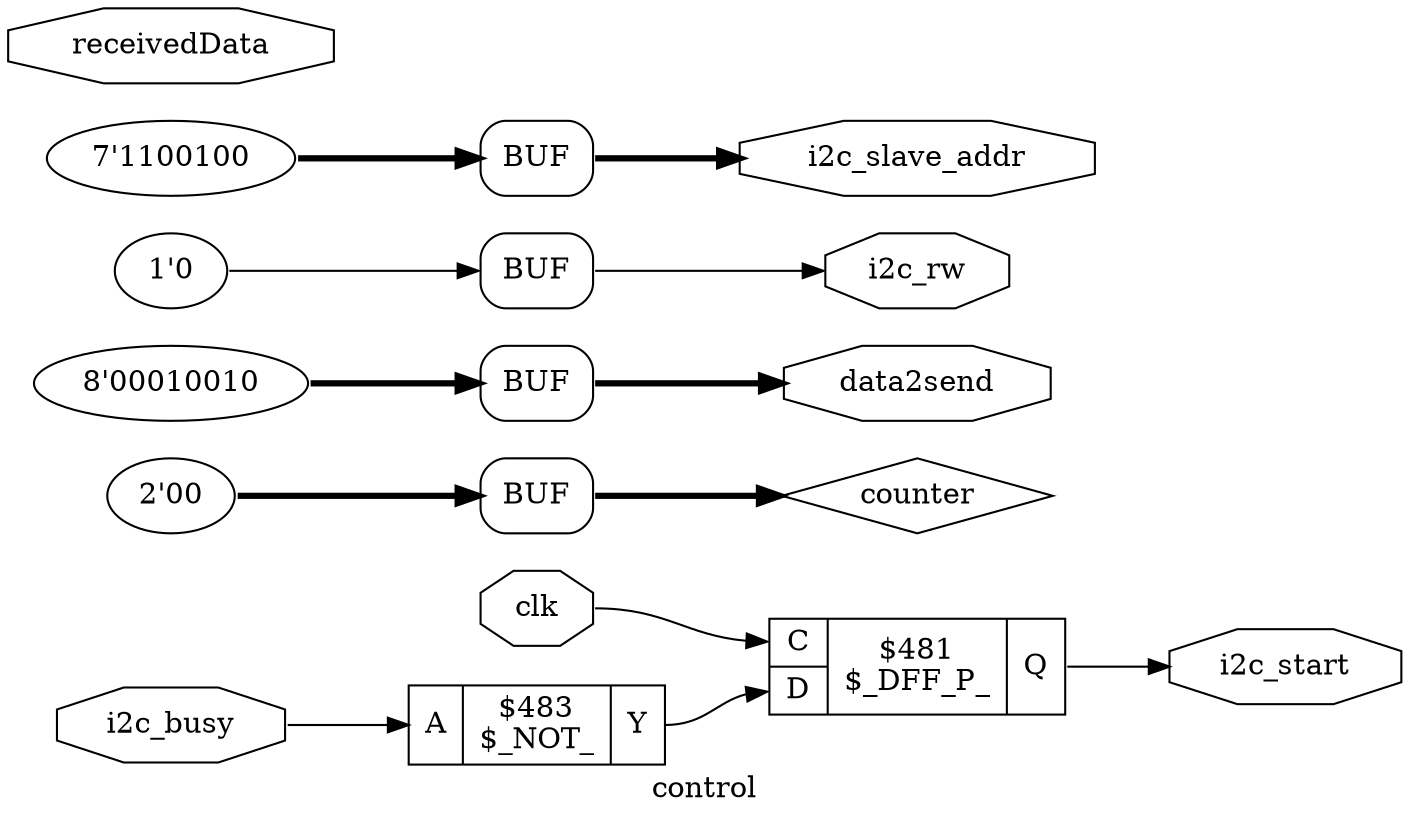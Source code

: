 digraph "control" {
label="control";
rankdir="LR";
remincross=true;
n2 [ shape=octagon, label="clk", color="black", fontcolor="black" ];
n3 [ shape=diamond, label="counter", color="black", fontcolor="black" ];
n4 [ shape=octagon, label="data2send", color="black", fontcolor="black" ];
n5 [ shape=octagon, label="i2c_busy", color="black", fontcolor="black" ];
n6 [ shape=octagon, label="i2c_rw", color="black", fontcolor="black" ];
n7 [ shape=octagon, label="i2c_slave_addr", color="black", fontcolor="black" ];
n8 [ shape=octagon, label="i2c_start", color="black", fontcolor="black" ];
n9 [ shape=octagon, label="receivedData", color="black", fontcolor="black" ];
c12 [ shape=record, label="{{<p10> A}|$483\n$_NOT_|{<p11> Y}}",  ];
c16 [ shape=record, label="{{<p13> C|<p14> D}|$481\n$_DFF_P_|{<p15> Q}}",  ];
v0 [ label="2'00" ];
x1 [shape=box, style=rounded, label="BUF", ];
v2 [ label="8'00010010" ];
x3 [shape=box, style=rounded, label="BUF", ];
v4 [ label="1'0" ];
x5 [shape=box, style=rounded, label="BUF", ];
v6 [ label="7'1100100" ];
x7 [shape=box, style=rounded, label="BUF", ];
c12:p11:e -> c16:p14:w [color="black", fontcolor="black", label=""];
n2:e -> c16:p13:w [color="black", fontcolor="black", label=""];
x1:e -> n3:w [color="black", fontcolor="black", style="setlinewidth(3)", label=""];
x3:e -> n4:w [color="black", fontcolor="black", style="setlinewidth(3)", label=""];
n5:e -> c12:p10:w [color="black", fontcolor="black", label=""];
x5:e -> n6:w [color="black", fontcolor="black", label=""];
x7:e -> n7:w [color="black", fontcolor="black", style="setlinewidth(3)", label=""];
c16:p15:e -> n8:w [color="black", fontcolor="black", label=""];
v0:e -> x1:w [color="black", fontcolor="black", style="setlinewidth(3)", label=""];
v2:e -> x3:w [color="black", fontcolor="black", style="setlinewidth(3)", label=""];
v4:e -> x5:w [color="black", fontcolor="black", label=""];
v6:e -> x7:w [color="black", fontcolor="black", style="setlinewidth(3)", label=""];
}
digraph "i2c_master" {
label="i2c_master";
rankdir="LR";
remincross=true;
n3 [ shape=octagon, label="addr", color="black", fontcolor="black" ];
n4 [ shape=octagon, label="busy", color="black", fontcolor="black" ];
n5 [ shape=octagon, label="clk", color="black", fontcolor="black" ];
n6 [ shape=octagon, label="data_in", color="black", fontcolor="black" ];
n7 [ shape=octagon, label="data_out", color="black", fontcolor="black" ];
n8 [ shape=octagon, label="reset", color="black", fontcolor="black" ];
n9 [ shape=octagon, label="rw", color="black", fontcolor="black" ];
n10 [ shape=octagon, label="scl", color="black", fontcolor="black" ];
n11 [ shape=diamond, label="scl_en", color="black", fontcolor="black" ];
n12 [ shape=octagon, label="sda", color="black", fontcolor="black" ];
n13 [ shape=diamond, label="sda_out", color="black", fontcolor="black" ];
n14 [ shape=octagon, label="start", color="black", fontcolor="black" ];
n15 [ shape=diamond, label="state", color="black", fontcolor="black" ];
c19 [ shape=record, label="{{<p16> A|<p17> B}|$485\n$_AND_|{<p18> Y}}",  ];
x0 [ shape=record, style=rounded, label="<s0> 0:0 - 0:0 ", color="black", fontcolor="black" ];
x0:e -> c19:p16:w [arrowhead=odiamond, arrowtail=odiamond, dir=both, color="black", fontcolor="black", label=""];
c20 [ shape=record, label="{{<p16> A|<p17> B}|$486\n$_ANDNOT_|{<p18> Y}}",  ];
x1 [ shape=record, style=rounded, label="<s0> 0:0 - 0:0 ", color="black", fontcolor="black" ];
x1:e -> c20:p16:w [arrowhead=odiamond, arrowtail=odiamond, dir=both, color="black", fontcolor="black", label=""];
c25 [ shape=record, label="{{<p21> C|<p22> D|<p23> R}|$468\n$_DFF_PP1_|{<p24> Q}}",  ];
x2 [ shape=record, style=rounded, label="<s0> 0:0 - 0:0 ", color="black", fontcolor="black" ];
c25:p24:e -> x2:w [arrowhead=odiamond, arrowtail=odiamond, dir=both, color="black", fontcolor="black", label=""];
c26 [ shape=record, label="{{<p21> C|<p22> D|<p23> R}|$470\n$_DFF_PP0_|{<p24> Q}}",  ];
x3 [ shape=record, style=rounded, label="<s0> 0:0 - 2:2 ", color="black", fontcolor="black" ];
c26:p24:e -> x3:w [arrowhead=odiamond, arrowtail=odiamond, dir=both, color="black", fontcolor="black", label=""];
v4 [ label="1'1" ];
c28 [ shape=record, label="{{<p21> C|<p22> D|<p27> E|<p23> R}|$478\n$_DFFE_PP0P_|{<p24> Q}}",  ];
v5 [ label="1'0" ];
c29 [ shape=record, label="{{<p21> C|<p22> D|<p27> E|<p23> R}|$479\n$_DFFE_PP1P_|{<p24> Q}}",  ];
x6 [ shape=record, style=rounded, label="<s0> 2:2 - 0:0 ", color="black", fontcolor="black" ];
x6:e -> c29:p27:w [arrowhead=odiamond, arrowtail=odiamond, dir=both, color="black", fontcolor="black", label=""];
v7 [ label="8'00000000" ];
x8 [shape=box, style=rounded, label="BUF", ];
v9 [ label="1'1" ];
x10 [shape=box, style=rounded, label="BUF", ];
v11 [ label="1'0" ];
x12 [shape=box, style=rounded, label="BUF", ];
x13 [shape=box, style=rounded, label="BUF", ];
c20:p18:e -> c25:p22:w [color="black", fontcolor="black", label=""];
x10:e -> n10:w [color="black", fontcolor="black", label=""];
x12:e -> n11:w [color="black", fontcolor="black", label=""];
x13:e -> n12:w [color="black", fontcolor="black", label=""];
c29:p24:e -> n13:w [color="black", fontcolor="black", label=""];
n13:e -> x13:w [color="black", fontcolor="black", label=""];
n14:e -> c19:p17:w [color="black", fontcolor="black", label=""];
n14:e -> c20:p17:w [color="black", fontcolor="black", label=""];
x2:s0:e -> n15:w [color="black", fontcolor="black", label=""];
x3:s0:e -> n15:w [color="black", fontcolor="black", label=""];
n15:e -> x0:s0:w [color="black", fontcolor="black", label=""];
n15:e -> x1:s0:w [color="black", fontcolor="black", label=""];
n15:e -> x6:s0:w [color="black", fontcolor="black", label=""];
n2 [ shape=point ];
c19:p18:e -> n2:w [color="black", fontcolor="black", label=""];
n2:e -> c26:p22:w [color="black", fontcolor="black", label=""];
n2:e -> c28:p27:w [color="black", fontcolor="black", label=""];
c28:p24:e -> n4:w [color="black", fontcolor="black", label=""];
n5:e -> c25:p21:w [color="black", fontcolor="black", label=""];
n5:e -> c26:p21:w [color="black", fontcolor="black", label=""];
n5:e -> c28:p21:w [color="black", fontcolor="black", label=""];
n5:e -> c29:p21:w [color="black", fontcolor="black", label=""];
x8:e -> n7:w [color="black", fontcolor="black", style="setlinewidth(3)", label=""];
n8:e -> c25:p23:w [color="black", fontcolor="black", label=""];
n8:e -> c26:p23:w [color="black", fontcolor="black", label=""];
n8:e -> c28:p23:w [color="black", fontcolor="black", label=""];
n8:e -> c29:p23:w [color="black", fontcolor="black", label=""];
v11:e -> x12:w [color="black", fontcolor="black", label=""];
v4:e -> c28:p22:w [color="black", fontcolor="black", label=""];
v5:e -> c29:p22:w [color="black", fontcolor="black", label=""];
v7:e -> x8:w [color="black", fontcolor="black", style="setlinewidth(3)", label=""];
v9:e -> x10:w [color="black", fontcolor="black", label=""];
}
digraph "top" {
label="top";
rankdir="LR";
remincross=true;
n1 [ shape=octagon, label="busy_led", color="black", fontcolor="black" ];
n2 [ shape=octagon, label="hwclk", color="black", fontcolor="black" ];
n3 [ shape=diamond, label="i2c_busy", color="black", fontcolor="black" ];
n4 [ shape=diamond, label="i2c_data_in", color="black", fontcolor="black" ];
n5 [ shape=diamond, label="i2c_data_out", color="black", fontcolor="black" ];
n6 [ shape=diamond, label="i2c_rw", color="black", fontcolor="black" ];
n7 [ shape=diamond, label="i2c_slave_addr", color="black", fontcolor="black" ];
n8 [ shape=diamond, label="i2c_start", color="black", fontcolor="black" ];
n9 [ shape=diamond, label="rst", color="black", fontcolor="black" ];
n10 [ shape=octagon, label="scl_pin", color="black", fontcolor="black" ];
n11 [ shape=octagon, label="sda_pin", color="black", fontcolor="black" ];
c15 [ shape=record, label="{{<p12> clk|<p3> i2c_busy|<p13> receivedData}|control\ncontrol|{<p14> data2send|<p6> i2c_rw|<p7> i2c_slave_addr|<p8> i2c_start}}",  ];
v0 [ label="1'0" ];
c25 [ shape=record, label="{{<p16> addr|<p12> clk|<p17> data_in|<p18> reset|<p19> rw|<p20> start}|master\ni2c_master|{<p21> busy|<p22> data_out|<p23> scl|<p24> sda}}",  ];
x1 [shape=box, style=rounded, label="BUF", ];
v2 [ label="1'0" ];
x3 [shape=box, style=rounded, label="BUF", ];
x1:e -> n1:w [color="black", fontcolor="black", label=""];
c25:p23:e -> n10:w [color="black", fontcolor="black", label=""];
c25:p24:e -> n11:w [color="black", fontcolor="black", label=""];
n2:e -> c15:p12:w [color="black", fontcolor="black", label=""];
n2:e -> c25:p12:w [color="black", fontcolor="black", label=""];
c25:p21:e -> n3:w [color="black", fontcolor="black", label=""];
n3:e -> c15:p3:w [color="black", fontcolor="black", label=""];
n3:e -> x1:w [color="black", fontcolor="black", label=""];
c15:p14:e -> n4:w [color="black", fontcolor="black", style="setlinewidth(3)", label=""];
n4:e -> c25:p17:w [color="black", fontcolor="black", style="setlinewidth(3)", label=""];
c25:p22:e -> n5:w [color="black", fontcolor="black", style="setlinewidth(3)", label=""];
n5:e -> c15:p13:w [color="black", fontcolor="black", style="setlinewidth(3)", label=""];
c15:p6:e -> n6:w [color="black", fontcolor="black", label=""];
n6:e -> c25:p19:w [color="black", fontcolor="black", label=""];
c15:p7:e -> n7:w [color="black", fontcolor="black", style="setlinewidth(3)", label=""];
n7:e -> c25:p16:w [color="black", fontcolor="black", style="setlinewidth(3)", label=""];
c15:p8:e -> n8:w [color="black", fontcolor="black", label=""];
n8:e -> c25:p20:w [color="black", fontcolor="black", label=""];
x3:e -> n9:w [color="black", fontcolor="black", label=""];
v0:e -> c25:p18:w [color="black", fontcolor="black", label=""];
v2:e -> x3:w [color="black", fontcolor="black", label=""];
}
